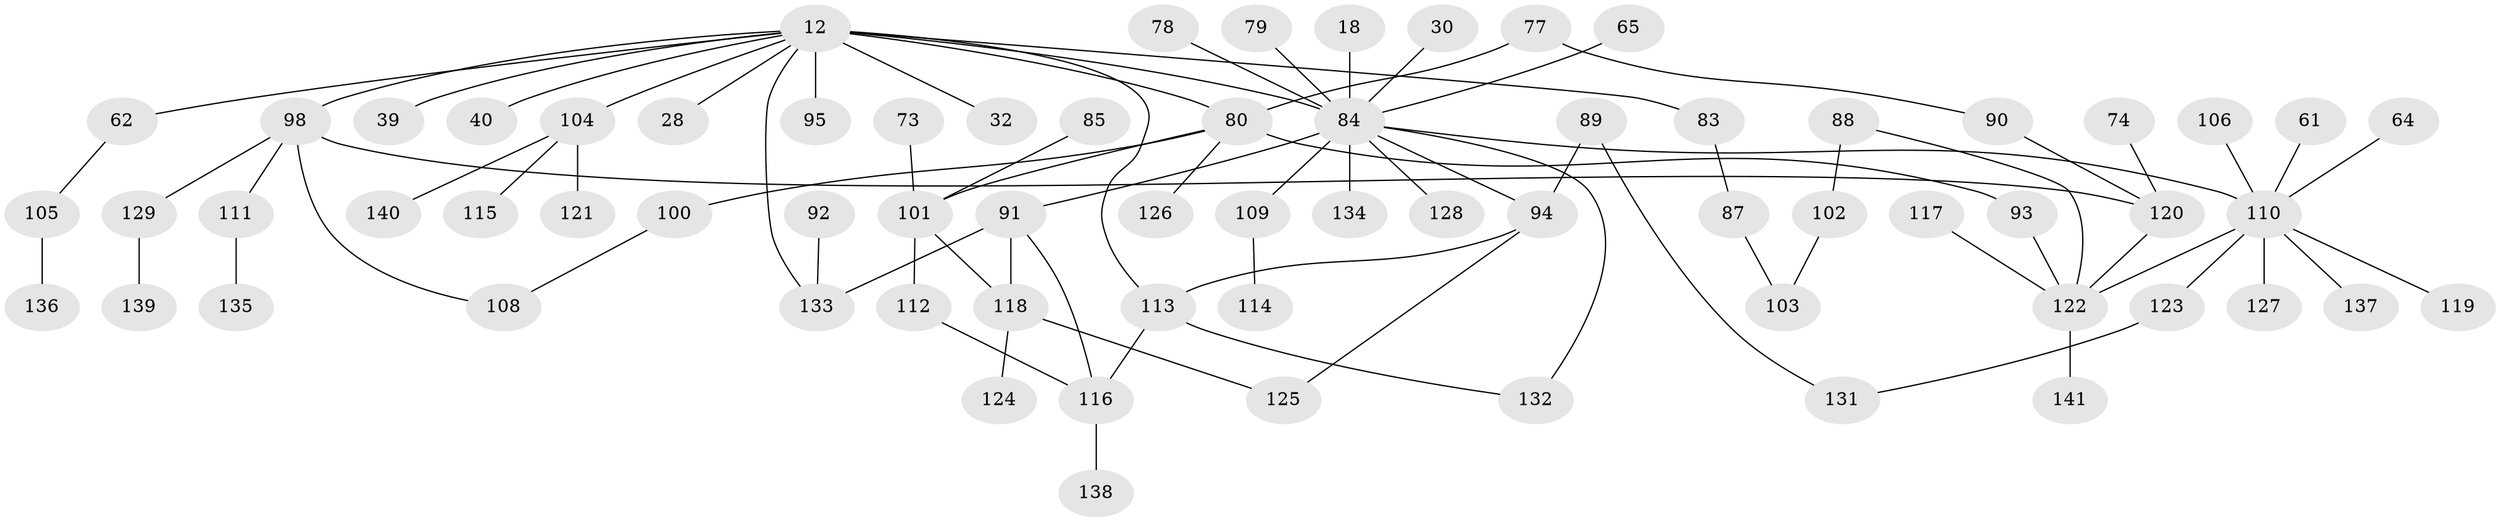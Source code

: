 // original degree distribution, {6: 0.014184397163120567, 4: 0.1347517730496454, 3: 0.1347517730496454, 5: 0.0425531914893617, 2: 0.3404255319148936, 1: 0.3333333333333333}
// Generated by graph-tools (version 1.1) at 2025/42/03/09/25 04:42:26]
// undirected, 70 vertices, 82 edges
graph export_dot {
graph [start="1"]
  node [color=gray90,style=filled];
  12 [super="+4+9+11"];
  18;
  28;
  30;
  32;
  39;
  40;
  61;
  62;
  64;
  65;
  73;
  74;
  77;
  78;
  79 [super="+17"];
  80 [super="+52+70"];
  83 [super="+21+31+67"];
  84 [super="+48+54"];
  85;
  87;
  88;
  89 [super="+75"];
  90;
  91 [super="+37"];
  92;
  93;
  94 [super="+63+58"];
  95 [super="+47"];
  98 [super="+34"];
  100;
  101 [super="+72"];
  102;
  103;
  104 [super="+13+76+26+57"];
  105;
  106;
  108;
  109;
  110 [super="+60+99+23+97"];
  111;
  112;
  113 [super="+50"];
  114;
  115;
  116;
  117;
  118 [super="+68+96+69"];
  119;
  120 [super="+51+53"];
  121;
  122 [super="+46+44+49+82+107"];
  123;
  124;
  125 [super="+81+86"];
  126;
  127;
  128 [super="+36"];
  129;
  131;
  132 [super="+130"];
  133 [super="+42+59"];
  134;
  135;
  136;
  137;
  138;
  139;
  140;
  141;
  12 -- 39;
  12 -- 40;
  12 -- 84 [weight=3];
  12 -- 62;
  12 -- 28;
  12 -- 32;
  12 -- 104 [weight=2];
  12 -- 98;
  12 -- 80 [weight=2];
  12 -- 133;
  12 -- 83;
  12 -- 113;
  12 -- 95;
  18 -- 84;
  30 -- 84;
  61 -- 110;
  62 -- 105;
  64 -- 110;
  65 -- 84;
  73 -- 101;
  74 -- 120;
  77 -- 90;
  77 -- 80;
  78 -- 84;
  79 -- 84;
  80 -- 126;
  80 -- 93;
  80 -- 100;
  80 -- 101;
  83 -- 87;
  84 -- 134;
  84 -- 109;
  84 -- 94;
  84 -- 110 [weight=2];
  84 -- 132;
  84 -- 128;
  84 -- 91;
  85 -- 101;
  87 -- 103;
  88 -- 102;
  88 -- 122;
  89 -- 131;
  89 -- 94;
  90 -- 120;
  91 -- 116;
  91 -- 133;
  91 -- 118;
  92 -- 133;
  93 -- 122;
  94 -- 125;
  94 -- 113;
  98 -- 108;
  98 -- 129;
  98 -- 111;
  98 -- 120;
  100 -- 108;
  101 -- 112;
  101 -- 118;
  102 -- 103;
  104 -- 121;
  104 -- 115;
  104 -- 140;
  105 -- 136;
  106 -- 110;
  109 -- 114;
  110 -- 119;
  110 -- 137;
  110 -- 122 [weight=2];
  110 -- 123;
  110 -- 127;
  111 -- 135;
  112 -- 116;
  113 -- 116;
  113 -- 132;
  116 -- 138;
  117 -- 122;
  118 -- 124;
  118 -- 125;
  120 -- 122;
  122 -- 141;
  123 -- 131;
  129 -- 139;
}
